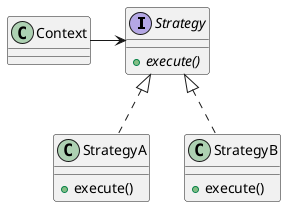 @startuml

interface Strategy
{
    + {abstract} execute()
}

class StrategyA
{
    + execute()
}
class StrategyB
{
    + execute()
}

Context -> Strategy
Strategy <|.. StrategyA
Strategy <|.. StrategyB

@enduml